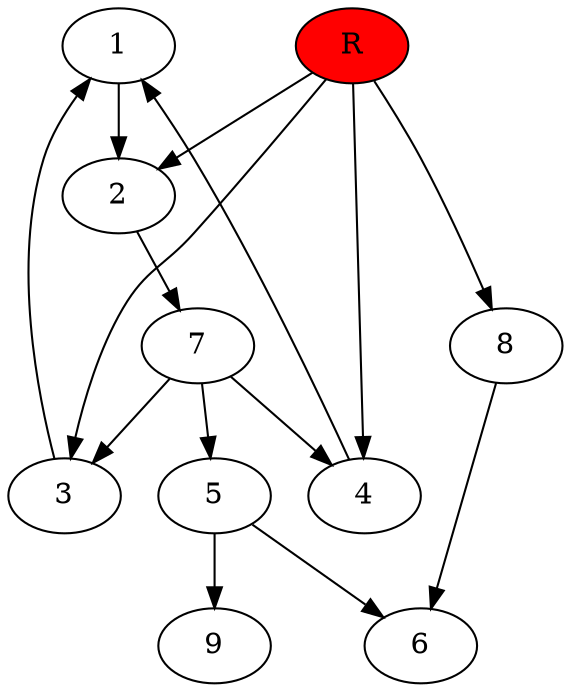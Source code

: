 digraph prb35529 {
	1
	2
	3
	4
	5
	6
	7
	8
	R [fillcolor="#ff0000" style=filled]
	1 -> 2
	2 -> 7
	3 -> 1
	4 -> 1
	5 -> 6
	5 -> 9
	7 -> 3
	7 -> 4
	7 -> 5
	8 -> 6
	R -> 2
	R -> 3
	R -> 4
	R -> 8
}
